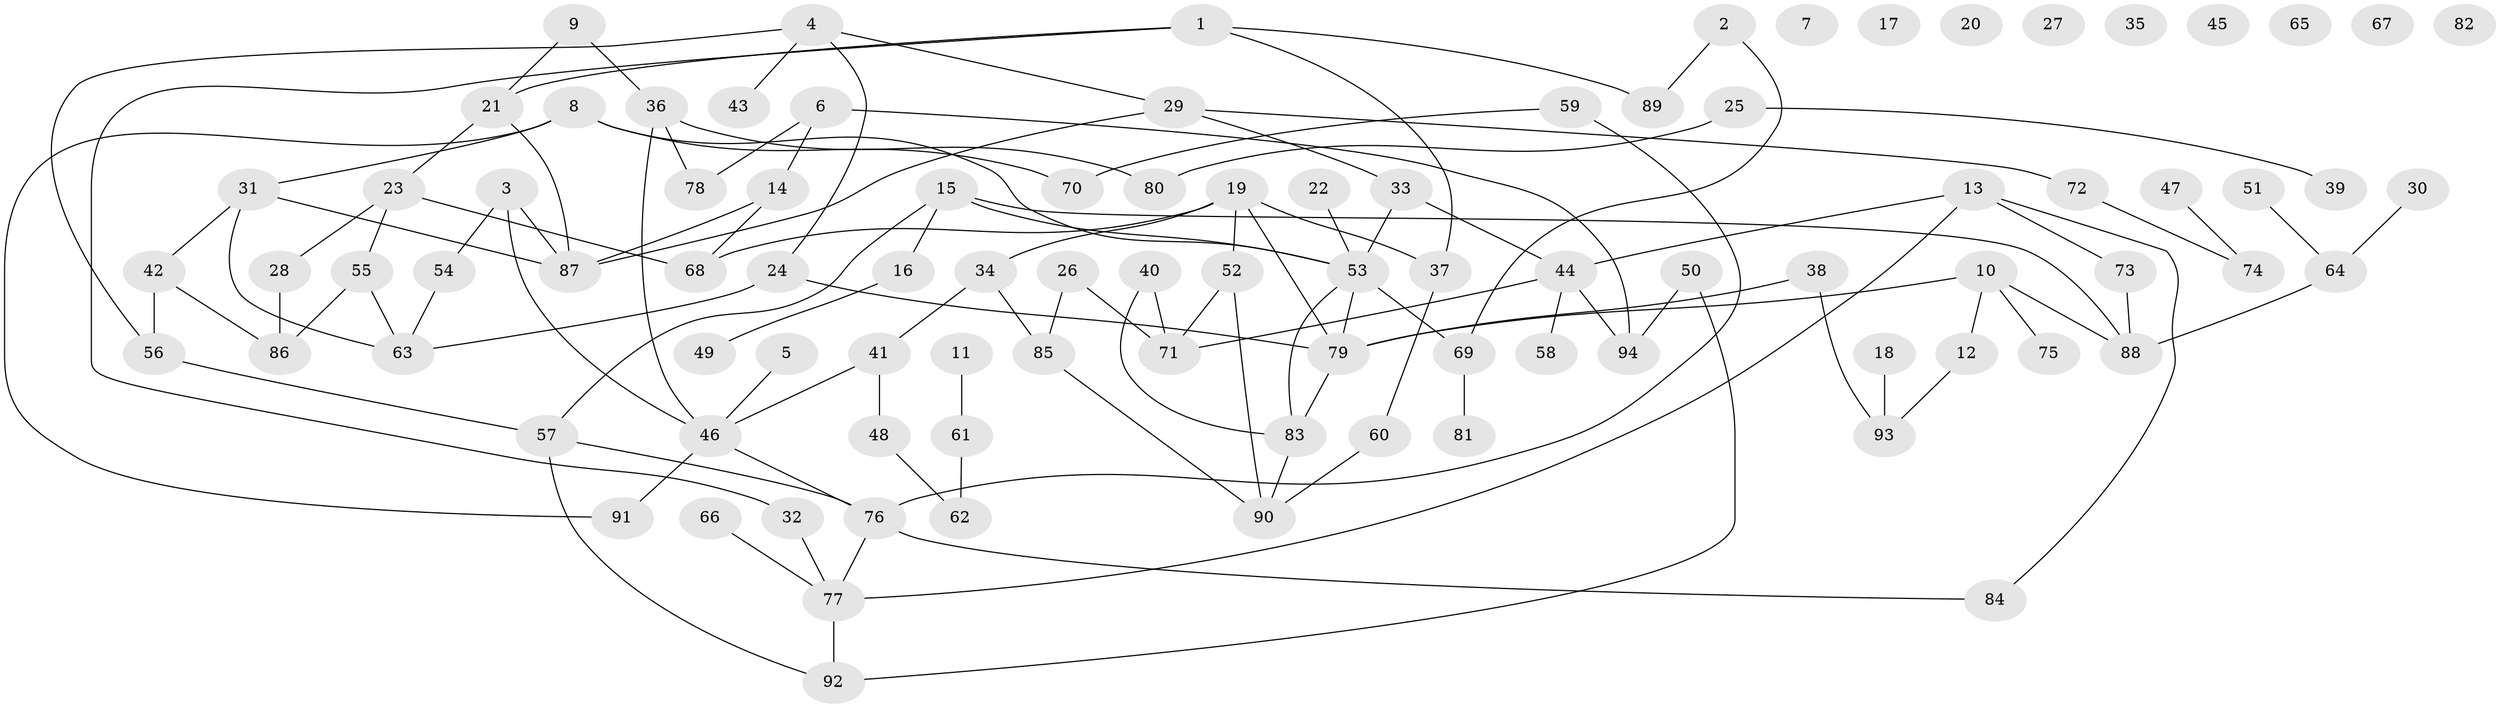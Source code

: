 // coarse degree distribution, {10: 0.05, 2: 0.225, 3: 0.025, 11: 0.025, 1: 0.25, 4: 0.025, 0: 0.225, 6: 0.075, 8: 0.05, 7: 0.05}
// Generated by graph-tools (version 1.1) at 2025/16/03/04/25 18:16:27]
// undirected, 94 vertices, 119 edges
graph export_dot {
graph [start="1"]
  node [color=gray90,style=filled];
  1;
  2;
  3;
  4;
  5;
  6;
  7;
  8;
  9;
  10;
  11;
  12;
  13;
  14;
  15;
  16;
  17;
  18;
  19;
  20;
  21;
  22;
  23;
  24;
  25;
  26;
  27;
  28;
  29;
  30;
  31;
  32;
  33;
  34;
  35;
  36;
  37;
  38;
  39;
  40;
  41;
  42;
  43;
  44;
  45;
  46;
  47;
  48;
  49;
  50;
  51;
  52;
  53;
  54;
  55;
  56;
  57;
  58;
  59;
  60;
  61;
  62;
  63;
  64;
  65;
  66;
  67;
  68;
  69;
  70;
  71;
  72;
  73;
  74;
  75;
  76;
  77;
  78;
  79;
  80;
  81;
  82;
  83;
  84;
  85;
  86;
  87;
  88;
  89;
  90;
  91;
  92;
  93;
  94;
  1 -- 21;
  1 -- 32;
  1 -- 37;
  1 -- 89;
  2 -- 69;
  2 -- 89;
  3 -- 46;
  3 -- 54;
  3 -- 87;
  4 -- 24;
  4 -- 29;
  4 -- 43;
  4 -- 56;
  5 -- 46;
  6 -- 14;
  6 -- 78;
  6 -- 94;
  8 -- 31;
  8 -- 53;
  8 -- 70;
  8 -- 91;
  9 -- 21;
  9 -- 36;
  10 -- 12;
  10 -- 75;
  10 -- 79;
  10 -- 88;
  11 -- 61;
  12 -- 93;
  13 -- 44;
  13 -- 73;
  13 -- 77;
  13 -- 84;
  14 -- 68;
  14 -- 87;
  15 -- 16;
  15 -- 53;
  15 -- 57;
  15 -- 88;
  16 -- 49;
  18 -- 93;
  19 -- 34;
  19 -- 37;
  19 -- 52;
  19 -- 68;
  19 -- 79;
  21 -- 23;
  21 -- 87;
  22 -- 53;
  23 -- 28;
  23 -- 55;
  23 -- 68;
  24 -- 63;
  24 -- 79;
  25 -- 39;
  25 -- 80;
  26 -- 71;
  26 -- 85;
  28 -- 86;
  29 -- 33;
  29 -- 72;
  29 -- 87;
  30 -- 64;
  31 -- 42;
  31 -- 63;
  31 -- 87;
  32 -- 77;
  33 -- 44;
  33 -- 53;
  34 -- 41;
  34 -- 85;
  36 -- 46;
  36 -- 78;
  36 -- 80;
  37 -- 60;
  38 -- 79;
  38 -- 93;
  40 -- 71;
  40 -- 83;
  41 -- 46;
  41 -- 48;
  42 -- 56;
  42 -- 86;
  44 -- 58;
  44 -- 71;
  44 -- 94;
  46 -- 76;
  46 -- 91;
  47 -- 74;
  48 -- 62;
  50 -- 92;
  50 -- 94;
  51 -- 64;
  52 -- 71;
  52 -- 90;
  53 -- 69;
  53 -- 79;
  53 -- 83;
  54 -- 63;
  55 -- 63;
  55 -- 86;
  56 -- 57;
  57 -- 76;
  57 -- 92;
  59 -- 70;
  59 -- 76;
  60 -- 90;
  61 -- 62;
  64 -- 88;
  66 -- 77;
  69 -- 81;
  72 -- 74;
  73 -- 88;
  76 -- 77;
  76 -- 84;
  77 -- 92;
  79 -- 83;
  83 -- 90;
  85 -- 90;
}
